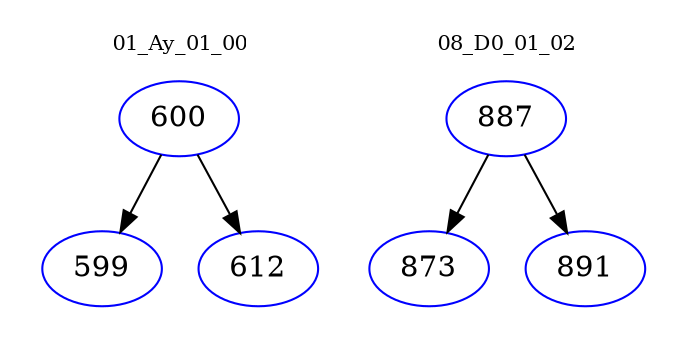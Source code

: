 digraph{
subgraph cluster_0 {
color = white
label = "01_Ay_01_00";
fontsize=10;
T0_600 [label="600", color="blue"]
T0_600 -> T0_599 [color="black"]
T0_599 [label="599", color="blue"]
T0_600 -> T0_612 [color="black"]
T0_612 [label="612", color="blue"]
}
subgraph cluster_1 {
color = white
label = "08_D0_01_02";
fontsize=10;
T1_887 [label="887", color="blue"]
T1_887 -> T1_873 [color="black"]
T1_873 [label="873", color="blue"]
T1_887 -> T1_891 [color="black"]
T1_891 [label="891", color="blue"]
}
}
